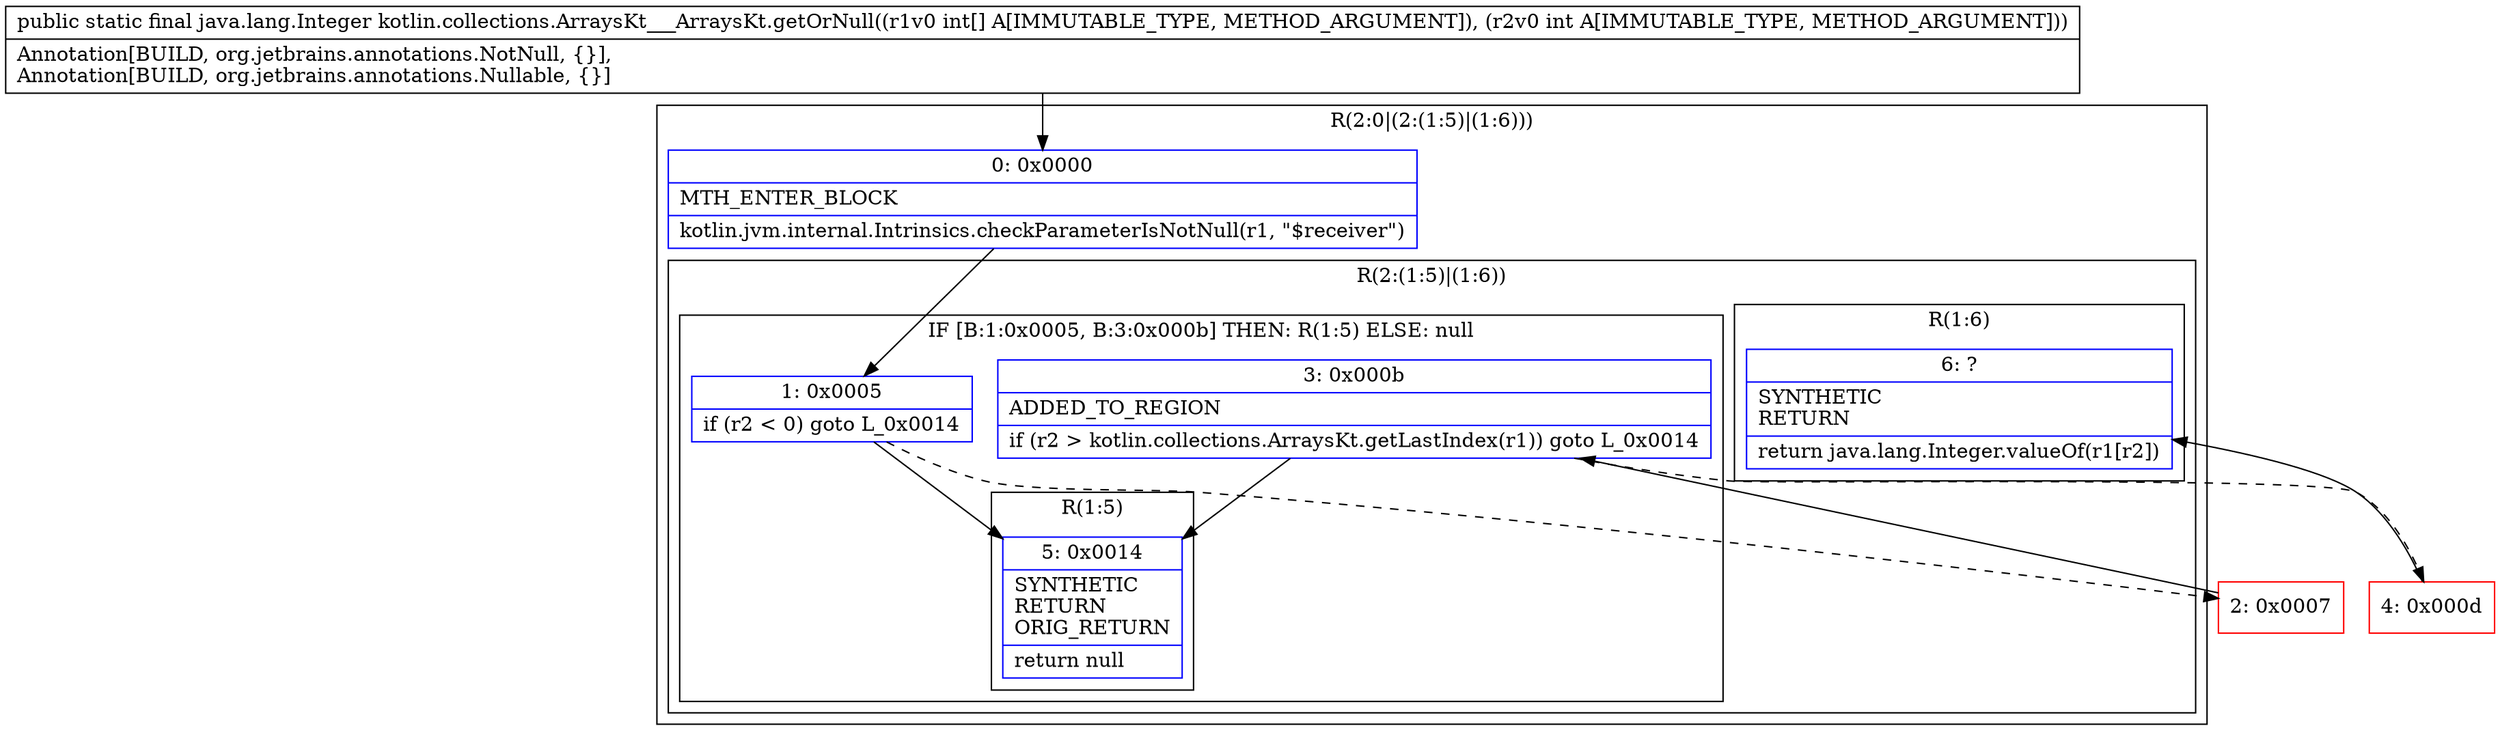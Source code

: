 digraph "CFG forkotlin.collections.ArraysKt___ArraysKt.getOrNull([II)Ljava\/lang\/Integer;" {
subgraph cluster_Region_293294173 {
label = "R(2:0|(2:(1:5)|(1:6)))";
node [shape=record,color=blue];
Node_0 [shape=record,label="{0\:\ 0x0000|MTH_ENTER_BLOCK\l|kotlin.jvm.internal.Intrinsics.checkParameterIsNotNull(r1, \"$receiver\")\l}"];
subgraph cluster_Region_302460704 {
label = "R(2:(1:5)|(1:6))";
node [shape=record,color=blue];
subgraph cluster_IfRegion_1397132158 {
label = "IF [B:1:0x0005, B:3:0x000b] THEN: R(1:5) ELSE: null";
node [shape=record,color=blue];
Node_1 [shape=record,label="{1\:\ 0x0005|if (r2 \< 0) goto L_0x0014\l}"];
Node_3 [shape=record,label="{3\:\ 0x000b|ADDED_TO_REGION\l|if (r2 \> kotlin.collections.ArraysKt.getLastIndex(r1)) goto L_0x0014\l}"];
subgraph cluster_Region_1155211050 {
label = "R(1:5)";
node [shape=record,color=blue];
Node_5 [shape=record,label="{5\:\ 0x0014|SYNTHETIC\lRETURN\lORIG_RETURN\l|return null\l}"];
}
}
subgraph cluster_Region_258561620 {
label = "R(1:6)";
node [shape=record,color=blue];
Node_6 [shape=record,label="{6\:\ ?|SYNTHETIC\lRETURN\l|return java.lang.Integer.valueOf(r1[r2])\l}"];
}
}
}
Node_2 [shape=record,color=red,label="{2\:\ 0x0007}"];
Node_4 [shape=record,color=red,label="{4\:\ 0x000d}"];
MethodNode[shape=record,label="{public static final java.lang.Integer kotlin.collections.ArraysKt___ArraysKt.getOrNull((r1v0 int[] A[IMMUTABLE_TYPE, METHOD_ARGUMENT]), (r2v0 int A[IMMUTABLE_TYPE, METHOD_ARGUMENT]))  | Annotation[BUILD, org.jetbrains.annotations.NotNull, \{\}], \lAnnotation[BUILD, org.jetbrains.annotations.Nullable, \{\}]\l}"];
MethodNode -> Node_0;
Node_0 -> Node_1;
Node_1 -> Node_2[style=dashed];
Node_1 -> Node_5;
Node_3 -> Node_4[style=dashed];
Node_3 -> Node_5;
Node_2 -> Node_3;
Node_4 -> Node_6;
}

